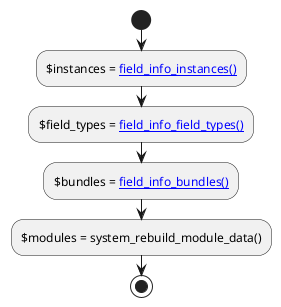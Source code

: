@startuml

start
:$instances = [[field_info_instances field_info_instances()]];
:$field_types = [[field_info_field_types field_info_field_types()]];
:$bundles = [[field_info_bundles field_info_bundles()]];
:$modules = system_rebuild_module_data();
stop

@enduml